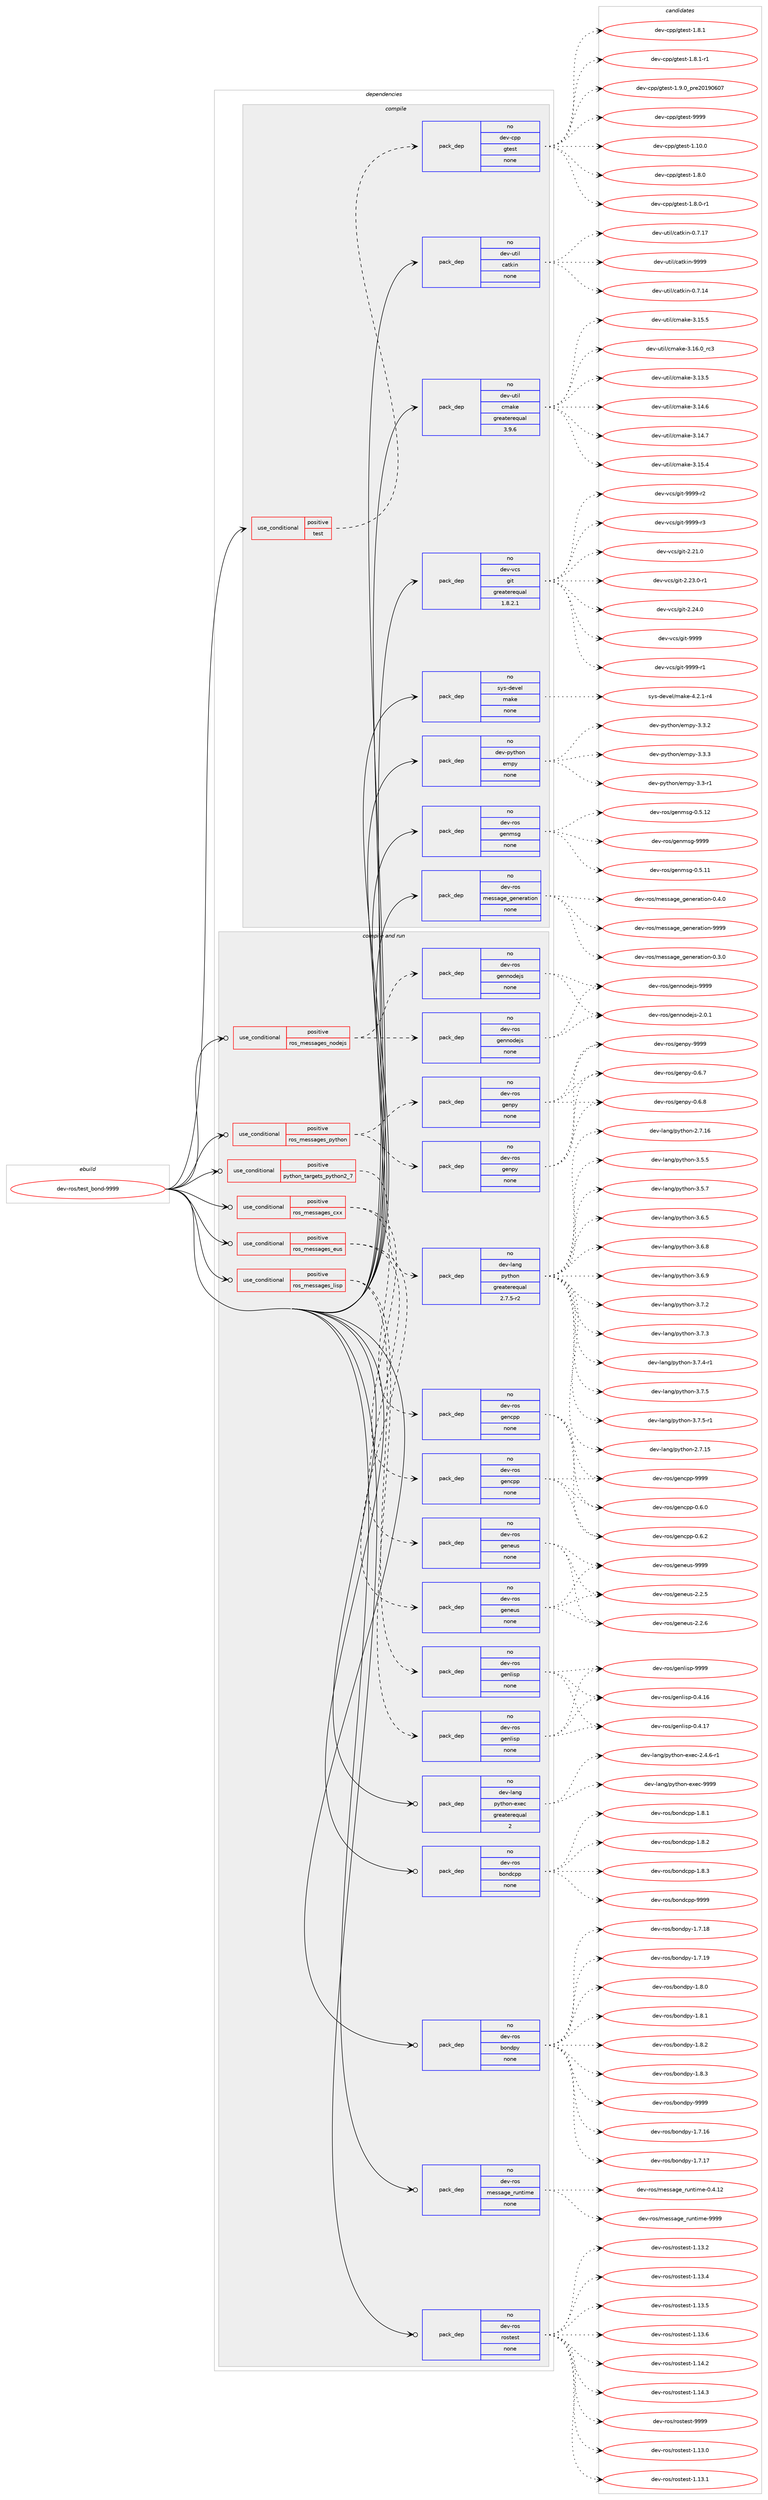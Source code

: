 digraph prolog {

# *************
# Graph options
# *************

newrank=true;
concentrate=true;
compound=true;
graph [rankdir=LR,fontname=Helvetica,fontsize=10,ranksep=1.5];#, ranksep=2.5, nodesep=0.2];
edge  [arrowhead=vee];
node  [fontname=Helvetica,fontsize=10];

# **********
# The ebuild
# **********

subgraph cluster_leftcol {
color=gray;
rank=same;
label=<<i>ebuild</i>>;
id [label="dev-ros/test_bond-9999", color=red, width=4, href="../dev-ros/test_bond-9999.svg"];
}

# ****************
# The dependencies
# ****************

subgraph cluster_midcol {
color=gray;
label=<<i>dependencies</i>>;
subgraph cluster_compile {
fillcolor="#eeeeee";
style=filled;
label=<<i>compile</i>>;
subgraph cond155606 {
dependency668034 [label=<<TABLE BORDER="0" CELLBORDER="1" CELLSPACING="0" CELLPADDING="4"><TR><TD ROWSPAN="3" CELLPADDING="10">use_conditional</TD></TR><TR><TD>positive</TD></TR><TR><TD>test</TD></TR></TABLE>>, shape=none, color=red];
subgraph pack500522 {
dependency668035 [label=<<TABLE BORDER="0" CELLBORDER="1" CELLSPACING="0" CELLPADDING="4" WIDTH="220"><TR><TD ROWSPAN="6" CELLPADDING="30">pack_dep</TD></TR><TR><TD WIDTH="110">no</TD></TR><TR><TD>dev-cpp</TD></TR><TR><TD>gtest</TD></TR><TR><TD>none</TD></TR><TR><TD></TD></TR></TABLE>>, shape=none, color=blue];
}
dependency668034:e -> dependency668035:w [weight=20,style="dashed",arrowhead="vee"];
}
id:e -> dependency668034:w [weight=20,style="solid",arrowhead="vee"];
subgraph pack500523 {
dependency668036 [label=<<TABLE BORDER="0" CELLBORDER="1" CELLSPACING="0" CELLPADDING="4" WIDTH="220"><TR><TD ROWSPAN="6" CELLPADDING="30">pack_dep</TD></TR><TR><TD WIDTH="110">no</TD></TR><TR><TD>dev-python</TD></TR><TR><TD>empy</TD></TR><TR><TD>none</TD></TR><TR><TD></TD></TR></TABLE>>, shape=none, color=blue];
}
id:e -> dependency668036:w [weight=20,style="solid",arrowhead="vee"];
subgraph pack500524 {
dependency668037 [label=<<TABLE BORDER="0" CELLBORDER="1" CELLSPACING="0" CELLPADDING="4" WIDTH="220"><TR><TD ROWSPAN="6" CELLPADDING="30">pack_dep</TD></TR><TR><TD WIDTH="110">no</TD></TR><TR><TD>dev-ros</TD></TR><TR><TD>genmsg</TD></TR><TR><TD>none</TD></TR><TR><TD></TD></TR></TABLE>>, shape=none, color=blue];
}
id:e -> dependency668037:w [weight=20,style="solid",arrowhead="vee"];
subgraph pack500525 {
dependency668038 [label=<<TABLE BORDER="0" CELLBORDER="1" CELLSPACING="0" CELLPADDING="4" WIDTH="220"><TR><TD ROWSPAN="6" CELLPADDING="30">pack_dep</TD></TR><TR><TD WIDTH="110">no</TD></TR><TR><TD>dev-ros</TD></TR><TR><TD>message_generation</TD></TR><TR><TD>none</TD></TR><TR><TD></TD></TR></TABLE>>, shape=none, color=blue];
}
id:e -> dependency668038:w [weight=20,style="solid",arrowhead="vee"];
subgraph pack500526 {
dependency668039 [label=<<TABLE BORDER="0" CELLBORDER="1" CELLSPACING="0" CELLPADDING="4" WIDTH="220"><TR><TD ROWSPAN="6" CELLPADDING="30">pack_dep</TD></TR><TR><TD WIDTH="110">no</TD></TR><TR><TD>dev-util</TD></TR><TR><TD>catkin</TD></TR><TR><TD>none</TD></TR><TR><TD></TD></TR></TABLE>>, shape=none, color=blue];
}
id:e -> dependency668039:w [weight=20,style="solid",arrowhead="vee"];
subgraph pack500527 {
dependency668040 [label=<<TABLE BORDER="0" CELLBORDER="1" CELLSPACING="0" CELLPADDING="4" WIDTH="220"><TR><TD ROWSPAN="6" CELLPADDING="30">pack_dep</TD></TR><TR><TD WIDTH="110">no</TD></TR><TR><TD>dev-util</TD></TR><TR><TD>cmake</TD></TR><TR><TD>greaterequal</TD></TR><TR><TD>3.9.6</TD></TR></TABLE>>, shape=none, color=blue];
}
id:e -> dependency668040:w [weight=20,style="solid",arrowhead="vee"];
subgraph pack500528 {
dependency668041 [label=<<TABLE BORDER="0" CELLBORDER="1" CELLSPACING="0" CELLPADDING="4" WIDTH="220"><TR><TD ROWSPAN="6" CELLPADDING="30">pack_dep</TD></TR><TR><TD WIDTH="110">no</TD></TR><TR><TD>dev-vcs</TD></TR><TR><TD>git</TD></TR><TR><TD>greaterequal</TD></TR><TR><TD>1.8.2.1</TD></TR></TABLE>>, shape=none, color=blue];
}
id:e -> dependency668041:w [weight=20,style="solid",arrowhead="vee"];
subgraph pack500529 {
dependency668042 [label=<<TABLE BORDER="0" CELLBORDER="1" CELLSPACING="0" CELLPADDING="4" WIDTH="220"><TR><TD ROWSPAN="6" CELLPADDING="30">pack_dep</TD></TR><TR><TD WIDTH="110">no</TD></TR><TR><TD>sys-devel</TD></TR><TR><TD>make</TD></TR><TR><TD>none</TD></TR><TR><TD></TD></TR></TABLE>>, shape=none, color=blue];
}
id:e -> dependency668042:w [weight=20,style="solid",arrowhead="vee"];
}
subgraph cluster_compileandrun {
fillcolor="#eeeeee";
style=filled;
label=<<i>compile and run</i>>;
subgraph cond155607 {
dependency668043 [label=<<TABLE BORDER="0" CELLBORDER="1" CELLSPACING="0" CELLPADDING="4"><TR><TD ROWSPAN="3" CELLPADDING="10">use_conditional</TD></TR><TR><TD>positive</TD></TR><TR><TD>python_targets_python2_7</TD></TR></TABLE>>, shape=none, color=red];
subgraph pack500530 {
dependency668044 [label=<<TABLE BORDER="0" CELLBORDER="1" CELLSPACING="0" CELLPADDING="4" WIDTH="220"><TR><TD ROWSPAN="6" CELLPADDING="30">pack_dep</TD></TR><TR><TD WIDTH="110">no</TD></TR><TR><TD>dev-lang</TD></TR><TR><TD>python</TD></TR><TR><TD>greaterequal</TD></TR><TR><TD>2.7.5-r2</TD></TR></TABLE>>, shape=none, color=blue];
}
dependency668043:e -> dependency668044:w [weight=20,style="dashed",arrowhead="vee"];
}
id:e -> dependency668043:w [weight=20,style="solid",arrowhead="odotvee"];
subgraph cond155608 {
dependency668045 [label=<<TABLE BORDER="0" CELLBORDER="1" CELLSPACING="0" CELLPADDING="4"><TR><TD ROWSPAN="3" CELLPADDING="10">use_conditional</TD></TR><TR><TD>positive</TD></TR><TR><TD>ros_messages_cxx</TD></TR></TABLE>>, shape=none, color=red];
subgraph pack500531 {
dependency668046 [label=<<TABLE BORDER="0" CELLBORDER="1" CELLSPACING="0" CELLPADDING="4" WIDTH="220"><TR><TD ROWSPAN="6" CELLPADDING="30">pack_dep</TD></TR><TR><TD WIDTH="110">no</TD></TR><TR><TD>dev-ros</TD></TR><TR><TD>gencpp</TD></TR><TR><TD>none</TD></TR><TR><TD></TD></TR></TABLE>>, shape=none, color=blue];
}
dependency668045:e -> dependency668046:w [weight=20,style="dashed",arrowhead="vee"];
subgraph pack500532 {
dependency668047 [label=<<TABLE BORDER="0" CELLBORDER="1" CELLSPACING="0" CELLPADDING="4" WIDTH="220"><TR><TD ROWSPAN="6" CELLPADDING="30">pack_dep</TD></TR><TR><TD WIDTH="110">no</TD></TR><TR><TD>dev-ros</TD></TR><TR><TD>gencpp</TD></TR><TR><TD>none</TD></TR><TR><TD></TD></TR></TABLE>>, shape=none, color=blue];
}
dependency668045:e -> dependency668047:w [weight=20,style="dashed",arrowhead="vee"];
}
id:e -> dependency668045:w [weight=20,style="solid",arrowhead="odotvee"];
subgraph cond155609 {
dependency668048 [label=<<TABLE BORDER="0" CELLBORDER="1" CELLSPACING="0" CELLPADDING="4"><TR><TD ROWSPAN="3" CELLPADDING="10">use_conditional</TD></TR><TR><TD>positive</TD></TR><TR><TD>ros_messages_eus</TD></TR></TABLE>>, shape=none, color=red];
subgraph pack500533 {
dependency668049 [label=<<TABLE BORDER="0" CELLBORDER="1" CELLSPACING="0" CELLPADDING="4" WIDTH="220"><TR><TD ROWSPAN="6" CELLPADDING="30">pack_dep</TD></TR><TR><TD WIDTH="110">no</TD></TR><TR><TD>dev-ros</TD></TR><TR><TD>geneus</TD></TR><TR><TD>none</TD></TR><TR><TD></TD></TR></TABLE>>, shape=none, color=blue];
}
dependency668048:e -> dependency668049:w [weight=20,style="dashed",arrowhead="vee"];
subgraph pack500534 {
dependency668050 [label=<<TABLE BORDER="0" CELLBORDER="1" CELLSPACING="0" CELLPADDING="4" WIDTH="220"><TR><TD ROWSPAN="6" CELLPADDING="30">pack_dep</TD></TR><TR><TD WIDTH="110">no</TD></TR><TR><TD>dev-ros</TD></TR><TR><TD>geneus</TD></TR><TR><TD>none</TD></TR><TR><TD></TD></TR></TABLE>>, shape=none, color=blue];
}
dependency668048:e -> dependency668050:w [weight=20,style="dashed",arrowhead="vee"];
}
id:e -> dependency668048:w [weight=20,style="solid",arrowhead="odotvee"];
subgraph cond155610 {
dependency668051 [label=<<TABLE BORDER="0" CELLBORDER="1" CELLSPACING="0" CELLPADDING="4"><TR><TD ROWSPAN="3" CELLPADDING="10">use_conditional</TD></TR><TR><TD>positive</TD></TR><TR><TD>ros_messages_lisp</TD></TR></TABLE>>, shape=none, color=red];
subgraph pack500535 {
dependency668052 [label=<<TABLE BORDER="0" CELLBORDER="1" CELLSPACING="0" CELLPADDING="4" WIDTH="220"><TR><TD ROWSPAN="6" CELLPADDING="30">pack_dep</TD></TR><TR><TD WIDTH="110">no</TD></TR><TR><TD>dev-ros</TD></TR><TR><TD>genlisp</TD></TR><TR><TD>none</TD></TR><TR><TD></TD></TR></TABLE>>, shape=none, color=blue];
}
dependency668051:e -> dependency668052:w [weight=20,style="dashed",arrowhead="vee"];
subgraph pack500536 {
dependency668053 [label=<<TABLE BORDER="0" CELLBORDER="1" CELLSPACING="0" CELLPADDING="4" WIDTH="220"><TR><TD ROWSPAN="6" CELLPADDING="30">pack_dep</TD></TR><TR><TD WIDTH="110">no</TD></TR><TR><TD>dev-ros</TD></TR><TR><TD>genlisp</TD></TR><TR><TD>none</TD></TR><TR><TD></TD></TR></TABLE>>, shape=none, color=blue];
}
dependency668051:e -> dependency668053:w [weight=20,style="dashed",arrowhead="vee"];
}
id:e -> dependency668051:w [weight=20,style="solid",arrowhead="odotvee"];
subgraph cond155611 {
dependency668054 [label=<<TABLE BORDER="0" CELLBORDER="1" CELLSPACING="0" CELLPADDING="4"><TR><TD ROWSPAN="3" CELLPADDING="10">use_conditional</TD></TR><TR><TD>positive</TD></TR><TR><TD>ros_messages_nodejs</TD></TR></TABLE>>, shape=none, color=red];
subgraph pack500537 {
dependency668055 [label=<<TABLE BORDER="0" CELLBORDER="1" CELLSPACING="0" CELLPADDING="4" WIDTH="220"><TR><TD ROWSPAN="6" CELLPADDING="30">pack_dep</TD></TR><TR><TD WIDTH="110">no</TD></TR><TR><TD>dev-ros</TD></TR><TR><TD>gennodejs</TD></TR><TR><TD>none</TD></TR><TR><TD></TD></TR></TABLE>>, shape=none, color=blue];
}
dependency668054:e -> dependency668055:w [weight=20,style="dashed",arrowhead="vee"];
subgraph pack500538 {
dependency668056 [label=<<TABLE BORDER="0" CELLBORDER="1" CELLSPACING="0" CELLPADDING="4" WIDTH="220"><TR><TD ROWSPAN="6" CELLPADDING="30">pack_dep</TD></TR><TR><TD WIDTH="110">no</TD></TR><TR><TD>dev-ros</TD></TR><TR><TD>gennodejs</TD></TR><TR><TD>none</TD></TR><TR><TD></TD></TR></TABLE>>, shape=none, color=blue];
}
dependency668054:e -> dependency668056:w [weight=20,style="dashed",arrowhead="vee"];
}
id:e -> dependency668054:w [weight=20,style="solid",arrowhead="odotvee"];
subgraph cond155612 {
dependency668057 [label=<<TABLE BORDER="0" CELLBORDER="1" CELLSPACING="0" CELLPADDING="4"><TR><TD ROWSPAN="3" CELLPADDING="10">use_conditional</TD></TR><TR><TD>positive</TD></TR><TR><TD>ros_messages_python</TD></TR></TABLE>>, shape=none, color=red];
subgraph pack500539 {
dependency668058 [label=<<TABLE BORDER="0" CELLBORDER="1" CELLSPACING="0" CELLPADDING="4" WIDTH="220"><TR><TD ROWSPAN="6" CELLPADDING="30">pack_dep</TD></TR><TR><TD WIDTH="110">no</TD></TR><TR><TD>dev-ros</TD></TR><TR><TD>genpy</TD></TR><TR><TD>none</TD></TR><TR><TD></TD></TR></TABLE>>, shape=none, color=blue];
}
dependency668057:e -> dependency668058:w [weight=20,style="dashed",arrowhead="vee"];
subgraph pack500540 {
dependency668059 [label=<<TABLE BORDER="0" CELLBORDER="1" CELLSPACING="0" CELLPADDING="4" WIDTH="220"><TR><TD ROWSPAN="6" CELLPADDING="30">pack_dep</TD></TR><TR><TD WIDTH="110">no</TD></TR><TR><TD>dev-ros</TD></TR><TR><TD>genpy</TD></TR><TR><TD>none</TD></TR><TR><TD></TD></TR></TABLE>>, shape=none, color=blue];
}
dependency668057:e -> dependency668059:w [weight=20,style="dashed",arrowhead="vee"];
}
id:e -> dependency668057:w [weight=20,style="solid",arrowhead="odotvee"];
subgraph pack500541 {
dependency668060 [label=<<TABLE BORDER="0" CELLBORDER="1" CELLSPACING="0" CELLPADDING="4" WIDTH="220"><TR><TD ROWSPAN="6" CELLPADDING="30">pack_dep</TD></TR><TR><TD WIDTH="110">no</TD></TR><TR><TD>dev-lang</TD></TR><TR><TD>python-exec</TD></TR><TR><TD>greaterequal</TD></TR><TR><TD>2</TD></TR></TABLE>>, shape=none, color=blue];
}
id:e -> dependency668060:w [weight=20,style="solid",arrowhead="odotvee"];
subgraph pack500542 {
dependency668061 [label=<<TABLE BORDER="0" CELLBORDER="1" CELLSPACING="0" CELLPADDING="4" WIDTH="220"><TR><TD ROWSPAN="6" CELLPADDING="30">pack_dep</TD></TR><TR><TD WIDTH="110">no</TD></TR><TR><TD>dev-ros</TD></TR><TR><TD>bondcpp</TD></TR><TR><TD>none</TD></TR><TR><TD></TD></TR></TABLE>>, shape=none, color=blue];
}
id:e -> dependency668061:w [weight=20,style="solid",arrowhead="odotvee"];
subgraph pack500543 {
dependency668062 [label=<<TABLE BORDER="0" CELLBORDER="1" CELLSPACING="0" CELLPADDING="4" WIDTH="220"><TR><TD ROWSPAN="6" CELLPADDING="30">pack_dep</TD></TR><TR><TD WIDTH="110">no</TD></TR><TR><TD>dev-ros</TD></TR><TR><TD>bondpy</TD></TR><TR><TD>none</TD></TR><TR><TD></TD></TR></TABLE>>, shape=none, color=blue];
}
id:e -> dependency668062:w [weight=20,style="solid",arrowhead="odotvee"];
subgraph pack500544 {
dependency668063 [label=<<TABLE BORDER="0" CELLBORDER="1" CELLSPACING="0" CELLPADDING="4" WIDTH="220"><TR><TD ROWSPAN="6" CELLPADDING="30">pack_dep</TD></TR><TR><TD WIDTH="110">no</TD></TR><TR><TD>dev-ros</TD></TR><TR><TD>message_runtime</TD></TR><TR><TD>none</TD></TR><TR><TD></TD></TR></TABLE>>, shape=none, color=blue];
}
id:e -> dependency668063:w [weight=20,style="solid",arrowhead="odotvee"];
subgraph pack500545 {
dependency668064 [label=<<TABLE BORDER="0" CELLBORDER="1" CELLSPACING="0" CELLPADDING="4" WIDTH="220"><TR><TD ROWSPAN="6" CELLPADDING="30">pack_dep</TD></TR><TR><TD WIDTH="110">no</TD></TR><TR><TD>dev-ros</TD></TR><TR><TD>rostest</TD></TR><TR><TD>none</TD></TR><TR><TD></TD></TR></TABLE>>, shape=none, color=blue];
}
id:e -> dependency668064:w [weight=20,style="solid",arrowhead="odotvee"];
}
subgraph cluster_run {
fillcolor="#eeeeee";
style=filled;
label=<<i>run</i>>;
}
}

# **************
# The candidates
# **************

subgraph cluster_choices {
rank=same;
color=gray;
label=<<i>candidates</i>>;

subgraph choice500522 {
color=black;
nodesep=1;
choice10010111845991121124710311610111511645494649484648 [label="dev-cpp/gtest-1.10.0", color=red, width=4,href="../dev-cpp/gtest-1.10.0.svg"];
choice100101118459911211247103116101115116454946564648 [label="dev-cpp/gtest-1.8.0", color=red, width=4,href="../dev-cpp/gtest-1.8.0.svg"];
choice1001011184599112112471031161011151164549465646484511449 [label="dev-cpp/gtest-1.8.0-r1", color=red, width=4,href="../dev-cpp/gtest-1.8.0-r1.svg"];
choice100101118459911211247103116101115116454946564649 [label="dev-cpp/gtest-1.8.1", color=red, width=4,href="../dev-cpp/gtest-1.8.1.svg"];
choice1001011184599112112471031161011151164549465646494511449 [label="dev-cpp/gtest-1.8.1-r1", color=red, width=4,href="../dev-cpp/gtest-1.8.1-r1.svg"];
choice100101118459911211247103116101115116454946574648951121141015048495748544855 [label="dev-cpp/gtest-1.9.0_pre20190607", color=red, width=4,href="../dev-cpp/gtest-1.9.0_pre20190607.svg"];
choice1001011184599112112471031161011151164557575757 [label="dev-cpp/gtest-9999", color=red, width=4,href="../dev-cpp/gtest-9999.svg"];
dependency668035:e -> choice10010111845991121124710311610111511645494649484648:w [style=dotted,weight="100"];
dependency668035:e -> choice100101118459911211247103116101115116454946564648:w [style=dotted,weight="100"];
dependency668035:e -> choice1001011184599112112471031161011151164549465646484511449:w [style=dotted,weight="100"];
dependency668035:e -> choice100101118459911211247103116101115116454946564649:w [style=dotted,weight="100"];
dependency668035:e -> choice1001011184599112112471031161011151164549465646494511449:w [style=dotted,weight="100"];
dependency668035:e -> choice100101118459911211247103116101115116454946574648951121141015048495748544855:w [style=dotted,weight="100"];
dependency668035:e -> choice1001011184599112112471031161011151164557575757:w [style=dotted,weight="100"];
}
subgraph choice500523 {
color=black;
nodesep=1;
choice1001011184511212111610411111047101109112121455146514511449 [label="dev-python/empy-3.3-r1", color=red, width=4,href="../dev-python/empy-3.3-r1.svg"];
choice1001011184511212111610411111047101109112121455146514650 [label="dev-python/empy-3.3.2", color=red, width=4,href="../dev-python/empy-3.3.2.svg"];
choice1001011184511212111610411111047101109112121455146514651 [label="dev-python/empy-3.3.3", color=red, width=4,href="../dev-python/empy-3.3.3.svg"];
dependency668036:e -> choice1001011184511212111610411111047101109112121455146514511449:w [style=dotted,weight="100"];
dependency668036:e -> choice1001011184511212111610411111047101109112121455146514650:w [style=dotted,weight="100"];
dependency668036:e -> choice1001011184511212111610411111047101109112121455146514651:w [style=dotted,weight="100"];
}
subgraph choice500524 {
color=black;
nodesep=1;
choice100101118451141111154710310111010911510345484653464949 [label="dev-ros/genmsg-0.5.11", color=red, width=4,href="../dev-ros/genmsg-0.5.11.svg"];
choice100101118451141111154710310111010911510345484653464950 [label="dev-ros/genmsg-0.5.12", color=red, width=4,href="../dev-ros/genmsg-0.5.12.svg"];
choice10010111845114111115471031011101091151034557575757 [label="dev-ros/genmsg-9999", color=red, width=4,href="../dev-ros/genmsg-9999.svg"];
dependency668037:e -> choice100101118451141111154710310111010911510345484653464949:w [style=dotted,weight="100"];
dependency668037:e -> choice100101118451141111154710310111010911510345484653464950:w [style=dotted,weight="100"];
dependency668037:e -> choice10010111845114111115471031011101091151034557575757:w [style=dotted,weight="100"];
}
subgraph choice500525 {
color=black;
nodesep=1;
choice1001011184511411111547109101115115971031019510310111010111497116105111110454846514648 [label="dev-ros/message_generation-0.3.0", color=red, width=4,href="../dev-ros/message_generation-0.3.0.svg"];
choice1001011184511411111547109101115115971031019510310111010111497116105111110454846524648 [label="dev-ros/message_generation-0.4.0", color=red, width=4,href="../dev-ros/message_generation-0.4.0.svg"];
choice10010111845114111115471091011151159710310195103101110101114971161051111104557575757 [label="dev-ros/message_generation-9999", color=red, width=4,href="../dev-ros/message_generation-9999.svg"];
dependency668038:e -> choice1001011184511411111547109101115115971031019510310111010111497116105111110454846514648:w [style=dotted,weight="100"];
dependency668038:e -> choice1001011184511411111547109101115115971031019510310111010111497116105111110454846524648:w [style=dotted,weight="100"];
dependency668038:e -> choice10010111845114111115471091011151159710310195103101110101114971161051111104557575757:w [style=dotted,weight="100"];
}
subgraph choice500526 {
color=black;
nodesep=1;
choice1001011184511711610510847999711610710511045484655464952 [label="dev-util/catkin-0.7.14", color=red, width=4,href="../dev-util/catkin-0.7.14.svg"];
choice1001011184511711610510847999711610710511045484655464955 [label="dev-util/catkin-0.7.17", color=red, width=4,href="../dev-util/catkin-0.7.17.svg"];
choice100101118451171161051084799971161071051104557575757 [label="dev-util/catkin-9999", color=red, width=4,href="../dev-util/catkin-9999.svg"];
dependency668039:e -> choice1001011184511711610510847999711610710511045484655464952:w [style=dotted,weight="100"];
dependency668039:e -> choice1001011184511711610510847999711610710511045484655464955:w [style=dotted,weight="100"];
dependency668039:e -> choice100101118451171161051084799971161071051104557575757:w [style=dotted,weight="100"];
}
subgraph choice500527 {
color=black;
nodesep=1;
choice1001011184511711610510847991099710710145514649514653 [label="dev-util/cmake-3.13.5", color=red, width=4,href="../dev-util/cmake-3.13.5.svg"];
choice1001011184511711610510847991099710710145514649524654 [label="dev-util/cmake-3.14.6", color=red, width=4,href="../dev-util/cmake-3.14.6.svg"];
choice1001011184511711610510847991099710710145514649524655 [label="dev-util/cmake-3.14.7", color=red, width=4,href="../dev-util/cmake-3.14.7.svg"];
choice1001011184511711610510847991099710710145514649534652 [label="dev-util/cmake-3.15.4", color=red, width=4,href="../dev-util/cmake-3.15.4.svg"];
choice1001011184511711610510847991099710710145514649534653 [label="dev-util/cmake-3.15.5", color=red, width=4,href="../dev-util/cmake-3.15.5.svg"];
choice1001011184511711610510847991099710710145514649544648951149951 [label="dev-util/cmake-3.16.0_rc3", color=red, width=4,href="../dev-util/cmake-3.16.0_rc3.svg"];
dependency668040:e -> choice1001011184511711610510847991099710710145514649514653:w [style=dotted,weight="100"];
dependency668040:e -> choice1001011184511711610510847991099710710145514649524654:w [style=dotted,weight="100"];
dependency668040:e -> choice1001011184511711610510847991099710710145514649524655:w [style=dotted,weight="100"];
dependency668040:e -> choice1001011184511711610510847991099710710145514649534652:w [style=dotted,weight="100"];
dependency668040:e -> choice1001011184511711610510847991099710710145514649534653:w [style=dotted,weight="100"];
dependency668040:e -> choice1001011184511711610510847991099710710145514649544648951149951:w [style=dotted,weight="100"];
}
subgraph choice500528 {
color=black;
nodesep=1;
choice10010111845118991154710310511645504650494648 [label="dev-vcs/git-2.21.0", color=red, width=4,href="../dev-vcs/git-2.21.0.svg"];
choice100101118451189911547103105116455046505146484511449 [label="dev-vcs/git-2.23.0-r1", color=red, width=4,href="../dev-vcs/git-2.23.0-r1.svg"];
choice10010111845118991154710310511645504650524648 [label="dev-vcs/git-2.24.0", color=red, width=4,href="../dev-vcs/git-2.24.0.svg"];
choice1001011184511899115471031051164557575757 [label="dev-vcs/git-9999", color=red, width=4,href="../dev-vcs/git-9999.svg"];
choice10010111845118991154710310511645575757574511449 [label="dev-vcs/git-9999-r1", color=red, width=4,href="../dev-vcs/git-9999-r1.svg"];
choice10010111845118991154710310511645575757574511450 [label="dev-vcs/git-9999-r2", color=red, width=4,href="../dev-vcs/git-9999-r2.svg"];
choice10010111845118991154710310511645575757574511451 [label="dev-vcs/git-9999-r3", color=red, width=4,href="../dev-vcs/git-9999-r3.svg"];
dependency668041:e -> choice10010111845118991154710310511645504650494648:w [style=dotted,weight="100"];
dependency668041:e -> choice100101118451189911547103105116455046505146484511449:w [style=dotted,weight="100"];
dependency668041:e -> choice10010111845118991154710310511645504650524648:w [style=dotted,weight="100"];
dependency668041:e -> choice1001011184511899115471031051164557575757:w [style=dotted,weight="100"];
dependency668041:e -> choice10010111845118991154710310511645575757574511449:w [style=dotted,weight="100"];
dependency668041:e -> choice10010111845118991154710310511645575757574511450:w [style=dotted,weight="100"];
dependency668041:e -> choice10010111845118991154710310511645575757574511451:w [style=dotted,weight="100"];
}
subgraph choice500529 {
color=black;
nodesep=1;
choice1151211154510010111810110847109971071014552465046494511452 [label="sys-devel/make-4.2.1-r4", color=red, width=4,href="../sys-devel/make-4.2.1-r4.svg"];
dependency668042:e -> choice1151211154510010111810110847109971071014552465046494511452:w [style=dotted,weight="100"];
}
subgraph choice500530 {
color=black;
nodesep=1;
choice10010111845108971101034711212111610411111045504655464953 [label="dev-lang/python-2.7.15", color=red, width=4,href="../dev-lang/python-2.7.15.svg"];
choice10010111845108971101034711212111610411111045504655464954 [label="dev-lang/python-2.7.16", color=red, width=4,href="../dev-lang/python-2.7.16.svg"];
choice100101118451089711010347112121116104111110455146534653 [label="dev-lang/python-3.5.5", color=red, width=4,href="../dev-lang/python-3.5.5.svg"];
choice100101118451089711010347112121116104111110455146534655 [label="dev-lang/python-3.5.7", color=red, width=4,href="../dev-lang/python-3.5.7.svg"];
choice100101118451089711010347112121116104111110455146544653 [label="dev-lang/python-3.6.5", color=red, width=4,href="../dev-lang/python-3.6.5.svg"];
choice100101118451089711010347112121116104111110455146544656 [label="dev-lang/python-3.6.8", color=red, width=4,href="../dev-lang/python-3.6.8.svg"];
choice100101118451089711010347112121116104111110455146544657 [label="dev-lang/python-3.6.9", color=red, width=4,href="../dev-lang/python-3.6.9.svg"];
choice100101118451089711010347112121116104111110455146554650 [label="dev-lang/python-3.7.2", color=red, width=4,href="../dev-lang/python-3.7.2.svg"];
choice100101118451089711010347112121116104111110455146554651 [label="dev-lang/python-3.7.3", color=red, width=4,href="../dev-lang/python-3.7.3.svg"];
choice1001011184510897110103471121211161041111104551465546524511449 [label="dev-lang/python-3.7.4-r1", color=red, width=4,href="../dev-lang/python-3.7.4-r1.svg"];
choice100101118451089711010347112121116104111110455146554653 [label="dev-lang/python-3.7.5", color=red, width=4,href="../dev-lang/python-3.7.5.svg"];
choice1001011184510897110103471121211161041111104551465546534511449 [label="dev-lang/python-3.7.5-r1", color=red, width=4,href="../dev-lang/python-3.7.5-r1.svg"];
dependency668044:e -> choice10010111845108971101034711212111610411111045504655464953:w [style=dotted,weight="100"];
dependency668044:e -> choice10010111845108971101034711212111610411111045504655464954:w [style=dotted,weight="100"];
dependency668044:e -> choice100101118451089711010347112121116104111110455146534653:w [style=dotted,weight="100"];
dependency668044:e -> choice100101118451089711010347112121116104111110455146534655:w [style=dotted,weight="100"];
dependency668044:e -> choice100101118451089711010347112121116104111110455146544653:w [style=dotted,weight="100"];
dependency668044:e -> choice100101118451089711010347112121116104111110455146544656:w [style=dotted,weight="100"];
dependency668044:e -> choice100101118451089711010347112121116104111110455146544657:w [style=dotted,weight="100"];
dependency668044:e -> choice100101118451089711010347112121116104111110455146554650:w [style=dotted,weight="100"];
dependency668044:e -> choice100101118451089711010347112121116104111110455146554651:w [style=dotted,weight="100"];
dependency668044:e -> choice1001011184510897110103471121211161041111104551465546524511449:w [style=dotted,weight="100"];
dependency668044:e -> choice100101118451089711010347112121116104111110455146554653:w [style=dotted,weight="100"];
dependency668044:e -> choice1001011184510897110103471121211161041111104551465546534511449:w [style=dotted,weight="100"];
}
subgraph choice500531 {
color=black;
nodesep=1;
choice100101118451141111154710310111099112112454846544648 [label="dev-ros/gencpp-0.6.0", color=red, width=4,href="../dev-ros/gencpp-0.6.0.svg"];
choice100101118451141111154710310111099112112454846544650 [label="dev-ros/gencpp-0.6.2", color=red, width=4,href="../dev-ros/gencpp-0.6.2.svg"];
choice1001011184511411111547103101110991121124557575757 [label="dev-ros/gencpp-9999", color=red, width=4,href="../dev-ros/gencpp-9999.svg"];
dependency668046:e -> choice100101118451141111154710310111099112112454846544648:w [style=dotted,weight="100"];
dependency668046:e -> choice100101118451141111154710310111099112112454846544650:w [style=dotted,weight="100"];
dependency668046:e -> choice1001011184511411111547103101110991121124557575757:w [style=dotted,weight="100"];
}
subgraph choice500532 {
color=black;
nodesep=1;
choice100101118451141111154710310111099112112454846544648 [label="dev-ros/gencpp-0.6.0", color=red, width=4,href="../dev-ros/gencpp-0.6.0.svg"];
choice100101118451141111154710310111099112112454846544650 [label="dev-ros/gencpp-0.6.2", color=red, width=4,href="../dev-ros/gencpp-0.6.2.svg"];
choice1001011184511411111547103101110991121124557575757 [label="dev-ros/gencpp-9999", color=red, width=4,href="../dev-ros/gencpp-9999.svg"];
dependency668047:e -> choice100101118451141111154710310111099112112454846544648:w [style=dotted,weight="100"];
dependency668047:e -> choice100101118451141111154710310111099112112454846544650:w [style=dotted,weight="100"];
dependency668047:e -> choice1001011184511411111547103101110991121124557575757:w [style=dotted,weight="100"];
}
subgraph choice500533 {
color=black;
nodesep=1;
choice1001011184511411111547103101110101117115455046504653 [label="dev-ros/geneus-2.2.5", color=red, width=4,href="../dev-ros/geneus-2.2.5.svg"];
choice1001011184511411111547103101110101117115455046504654 [label="dev-ros/geneus-2.2.6", color=red, width=4,href="../dev-ros/geneus-2.2.6.svg"];
choice10010111845114111115471031011101011171154557575757 [label="dev-ros/geneus-9999", color=red, width=4,href="../dev-ros/geneus-9999.svg"];
dependency668049:e -> choice1001011184511411111547103101110101117115455046504653:w [style=dotted,weight="100"];
dependency668049:e -> choice1001011184511411111547103101110101117115455046504654:w [style=dotted,weight="100"];
dependency668049:e -> choice10010111845114111115471031011101011171154557575757:w [style=dotted,weight="100"];
}
subgraph choice500534 {
color=black;
nodesep=1;
choice1001011184511411111547103101110101117115455046504653 [label="dev-ros/geneus-2.2.5", color=red, width=4,href="../dev-ros/geneus-2.2.5.svg"];
choice1001011184511411111547103101110101117115455046504654 [label="dev-ros/geneus-2.2.6", color=red, width=4,href="../dev-ros/geneus-2.2.6.svg"];
choice10010111845114111115471031011101011171154557575757 [label="dev-ros/geneus-9999", color=red, width=4,href="../dev-ros/geneus-9999.svg"];
dependency668050:e -> choice1001011184511411111547103101110101117115455046504653:w [style=dotted,weight="100"];
dependency668050:e -> choice1001011184511411111547103101110101117115455046504654:w [style=dotted,weight="100"];
dependency668050:e -> choice10010111845114111115471031011101011171154557575757:w [style=dotted,weight="100"];
}
subgraph choice500535 {
color=black;
nodesep=1;
choice100101118451141111154710310111010810511511245484652464954 [label="dev-ros/genlisp-0.4.16", color=red, width=4,href="../dev-ros/genlisp-0.4.16.svg"];
choice100101118451141111154710310111010810511511245484652464955 [label="dev-ros/genlisp-0.4.17", color=red, width=4,href="../dev-ros/genlisp-0.4.17.svg"];
choice10010111845114111115471031011101081051151124557575757 [label="dev-ros/genlisp-9999", color=red, width=4,href="../dev-ros/genlisp-9999.svg"];
dependency668052:e -> choice100101118451141111154710310111010810511511245484652464954:w [style=dotted,weight="100"];
dependency668052:e -> choice100101118451141111154710310111010810511511245484652464955:w [style=dotted,weight="100"];
dependency668052:e -> choice10010111845114111115471031011101081051151124557575757:w [style=dotted,weight="100"];
}
subgraph choice500536 {
color=black;
nodesep=1;
choice100101118451141111154710310111010810511511245484652464954 [label="dev-ros/genlisp-0.4.16", color=red, width=4,href="../dev-ros/genlisp-0.4.16.svg"];
choice100101118451141111154710310111010810511511245484652464955 [label="dev-ros/genlisp-0.4.17", color=red, width=4,href="../dev-ros/genlisp-0.4.17.svg"];
choice10010111845114111115471031011101081051151124557575757 [label="dev-ros/genlisp-9999", color=red, width=4,href="../dev-ros/genlisp-9999.svg"];
dependency668053:e -> choice100101118451141111154710310111010810511511245484652464954:w [style=dotted,weight="100"];
dependency668053:e -> choice100101118451141111154710310111010810511511245484652464955:w [style=dotted,weight="100"];
dependency668053:e -> choice10010111845114111115471031011101081051151124557575757:w [style=dotted,weight="100"];
}
subgraph choice500537 {
color=black;
nodesep=1;
choice1001011184511411111547103101110110111100101106115455046484649 [label="dev-ros/gennodejs-2.0.1", color=red, width=4,href="../dev-ros/gennodejs-2.0.1.svg"];
choice10010111845114111115471031011101101111001011061154557575757 [label="dev-ros/gennodejs-9999", color=red, width=4,href="../dev-ros/gennodejs-9999.svg"];
dependency668055:e -> choice1001011184511411111547103101110110111100101106115455046484649:w [style=dotted,weight="100"];
dependency668055:e -> choice10010111845114111115471031011101101111001011061154557575757:w [style=dotted,weight="100"];
}
subgraph choice500538 {
color=black;
nodesep=1;
choice1001011184511411111547103101110110111100101106115455046484649 [label="dev-ros/gennodejs-2.0.1", color=red, width=4,href="../dev-ros/gennodejs-2.0.1.svg"];
choice10010111845114111115471031011101101111001011061154557575757 [label="dev-ros/gennodejs-9999", color=red, width=4,href="../dev-ros/gennodejs-9999.svg"];
dependency668056:e -> choice1001011184511411111547103101110110111100101106115455046484649:w [style=dotted,weight="100"];
dependency668056:e -> choice10010111845114111115471031011101101111001011061154557575757:w [style=dotted,weight="100"];
}
subgraph choice500539 {
color=black;
nodesep=1;
choice1001011184511411111547103101110112121454846544655 [label="dev-ros/genpy-0.6.7", color=red, width=4,href="../dev-ros/genpy-0.6.7.svg"];
choice1001011184511411111547103101110112121454846544656 [label="dev-ros/genpy-0.6.8", color=red, width=4,href="../dev-ros/genpy-0.6.8.svg"];
choice10010111845114111115471031011101121214557575757 [label="dev-ros/genpy-9999", color=red, width=4,href="../dev-ros/genpy-9999.svg"];
dependency668058:e -> choice1001011184511411111547103101110112121454846544655:w [style=dotted,weight="100"];
dependency668058:e -> choice1001011184511411111547103101110112121454846544656:w [style=dotted,weight="100"];
dependency668058:e -> choice10010111845114111115471031011101121214557575757:w [style=dotted,weight="100"];
}
subgraph choice500540 {
color=black;
nodesep=1;
choice1001011184511411111547103101110112121454846544655 [label="dev-ros/genpy-0.6.7", color=red, width=4,href="../dev-ros/genpy-0.6.7.svg"];
choice1001011184511411111547103101110112121454846544656 [label="dev-ros/genpy-0.6.8", color=red, width=4,href="../dev-ros/genpy-0.6.8.svg"];
choice10010111845114111115471031011101121214557575757 [label="dev-ros/genpy-9999", color=red, width=4,href="../dev-ros/genpy-9999.svg"];
dependency668059:e -> choice1001011184511411111547103101110112121454846544655:w [style=dotted,weight="100"];
dependency668059:e -> choice1001011184511411111547103101110112121454846544656:w [style=dotted,weight="100"];
dependency668059:e -> choice10010111845114111115471031011101121214557575757:w [style=dotted,weight="100"];
}
subgraph choice500541 {
color=black;
nodesep=1;
choice10010111845108971101034711212111610411111045101120101994550465246544511449 [label="dev-lang/python-exec-2.4.6-r1", color=red, width=4,href="../dev-lang/python-exec-2.4.6-r1.svg"];
choice10010111845108971101034711212111610411111045101120101994557575757 [label="dev-lang/python-exec-9999", color=red, width=4,href="../dev-lang/python-exec-9999.svg"];
dependency668060:e -> choice10010111845108971101034711212111610411111045101120101994550465246544511449:w [style=dotted,weight="100"];
dependency668060:e -> choice10010111845108971101034711212111610411111045101120101994557575757:w [style=dotted,weight="100"];
}
subgraph choice500542 {
color=black;
nodesep=1;
choice10010111845114111115479811111010099112112454946564649 [label="dev-ros/bondcpp-1.8.1", color=red, width=4,href="../dev-ros/bondcpp-1.8.1.svg"];
choice10010111845114111115479811111010099112112454946564650 [label="dev-ros/bondcpp-1.8.2", color=red, width=4,href="../dev-ros/bondcpp-1.8.2.svg"];
choice10010111845114111115479811111010099112112454946564651 [label="dev-ros/bondcpp-1.8.3", color=red, width=4,href="../dev-ros/bondcpp-1.8.3.svg"];
choice100101118451141111154798111110100991121124557575757 [label="dev-ros/bondcpp-9999", color=red, width=4,href="../dev-ros/bondcpp-9999.svg"];
dependency668061:e -> choice10010111845114111115479811111010099112112454946564649:w [style=dotted,weight="100"];
dependency668061:e -> choice10010111845114111115479811111010099112112454946564650:w [style=dotted,weight="100"];
dependency668061:e -> choice10010111845114111115479811111010099112112454946564651:w [style=dotted,weight="100"];
dependency668061:e -> choice100101118451141111154798111110100991121124557575757:w [style=dotted,weight="100"];
}
subgraph choice500543 {
color=black;
nodesep=1;
choice10010111845114111115479811111010011212145494655464954 [label="dev-ros/bondpy-1.7.16", color=red, width=4,href="../dev-ros/bondpy-1.7.16.svg"];
choice10010111845114111115479811111010011212145494655464955 [label="dev-ros/bondpy-1.7.17", color=red, width=4,href="../dev-ros/bondpy-1.7.17.svg"];
choice10010111845114111115479811111010011212145494655464956 [label="dev-ros/bondpy-1.7.18", color=red, width=4,href="../dev-ros/bondpy-1.7.18.svg"];
choice10010111845114111115479811111010011212145494655464957 [label="dev-ros/bondpy-1.7.19", color=red, width=4,href="../dev-ros/bondpy-1.7.19.svg"];
choice100101118451141111154798111110100112121454946564648 [label="dev-ros/bondpy-1.8.0", color=red, width=4,href="../dev-ros/bondpy-1.8.0.svg"];
choice100101118451141111154798111110100112121454946564649 [label="dev-ros/bondpy-1.8.1", color=red, width=4,href="../dev-ros/bondpy-1.8.1.svg"];
choice100101118451141111154798111110100112121454946564650 [label="dev-ros/bondpy-1.8.2", color=red, width=4,href="../dev-ros/bondpy-1.8.2.svg"];
choice100101118451141111154798111110100112121454946564651 [label="dev-ros/bondpy-1.8.3", color=red, width=4,href="../dev-ros/bondpy-1.8.3.svg"];
choice1001011184511411111547981111101001121214557575757 [label="dev-ros/bondpy-9999", color=red, width=4,href="../dev-ros/bondpy-9999.svg"];
dependency668062:e -> choice10010111845114111115479811111010011212145494655464954:w [style=dotted,weight="100"];
dependency668062:e -> choice10010111845114111115479811111010011212145494655464955:w [style=dotted,weight="100"];
dependency668062:e -> choice10010111845114111115479811111010011212145494655464956:w [style=dotted,weight="100"];
dependency668062:e -> choice10010111845114111115479811111010011212145494655464957:w [style=dotted,weight="100"];
dependency668062:e -> choice100101118451141111154798111110100112121454946564648:w [style=dotted,weight="100"];
dependency668062:e -> choice100101118451141111154798111110100112121454946564649:w [style=dotted,weight="100"];
dependency668062:e -> choice100101118451141111154798111110100112121454946564650:w [style=dotted,weight="100"];
dependency668062:e -> choice100101118451141111154798111110100112121454946564651:w [style=dotted,weight="100"];
dependency668062:e -> choice1001011184511411111547981111101001121214557575757:w [style=dotted,weight="100"];
}
subgraph choice500544 {
color=black;
nodesep=1;
choice1001011184511411111547109101115115971031019511411711011610510910145484652464950 [label="dev-ros/message_runtime-0.4.12", color=red, width=4,href="../dev-ros/message_runtime-0.4.12.svg"];
choice100101118451141111154710910111511597103101951141171101161051091014557575757 [label="dev-ros/message_runtime-9999", color=red, width=4,href="../dev-ros/message_runtime-9999.svg"];
dependency668063:e -> choice1001011184511411111547109101115115971031019511411711011610510910145484652464950:w [style=dotted,weight="100"];
dependency668063:e -> choice100101118451141111154710910111511597103101951141171101161051091014557575757:w [style=dotted,weight="100"];
}
subgraph choice500545 {
color=black;
nodesep=1;
choice100101118451141111154711411111511610111511645494649514648 [label="dev-ros/rostest-1.13.0", color=red, width=4,href="../dev-ros/rostest-1.13.0.svg"];
choice100101118451141111154711411111511610111511645494649514649 [label="dev-ros/rostest-1.13.1", color=red, width=4,href="../dev-ros/rostest-1.13.1.svg"];
choice100101118451141111154711411111511610111511645494649514650 [label="dev-ros/rostest-1.13.2", color=red, width=4,href="../dev-ros/rostest-1.13.2.svg"];
choice100101118451141111154711411111511610111511645494649514652 [label="dev-ros/rostest-1.13.4", color=red, width=4,href="../dev-ros/rostest-1.13.4.svg"];
choice100101118451141111154711411111511610111511645494649514653 [label="dev-ros/rostest-1.13.5", color=red, width=4,href="../dev-ros/rostest-1.13.5.svg"];
choice100101118451141111154711411111511610111511645494649514654 [label="dev-ros/rostest-1.13.6", color=red, width=4,href="../dev-ros/rostest-1.13.6.svg"];
choice100101118451141111154711411111511610111511645494649524650 [label="dev-ros/rostest-1.14.2", color=red, width=4,href="../dev-ros/rostest-1.14.2.svg"];
choice100101118451141111154711411111511610111511645494649524651 [label="dev-ros/rostest-1.14.3", color=red, width=4,href="../dev-ros/rostest-1.14.3.svg"];
choice10010111845114111115471141111151161011151164557575757 [label="dev-ros/rostest-9999", color=red, width=4,href="../dev-ros/rostest-9999.svg"];
dependency668064:e -> choice100101118451141111154711411111511610111511645494649514648:w [style=dotted,weight="100"];
dependency668064:e -> choice100101118451141111154711411111511610111511645494649514649:w [style=dotted,weight="100"];
dependency668064:e -> choice100101118451141111154711411111511610111511645494649514650:w [style=dotted,weight="100"];
dependency668064:e -> choice100101118451141111154711411111511610111511645494649514652:w [style=dotted,weight="100"];
dependency668064:e -> choice100101118451141111154711411111511610111511645494649514653:w [style=dotted,weight="100"];
dependency668064:e -> choice100101118451141111154711411111511610111511645494649514654:w [style=dotted,weight="100"];
dependency668064:e -> choice100101118451141111154711411111511610111511645494649524650:w [style=dotted,weight="100"];
dependency668064:e -> choice100101118451141111154711411111511610111511645494649524651:w [style=dotted,weight="100"];
dependency668064:e -> choice10010111845114111115471141111151161011151164557575757:w [style=dotted,weight="100"];
}
}

}
